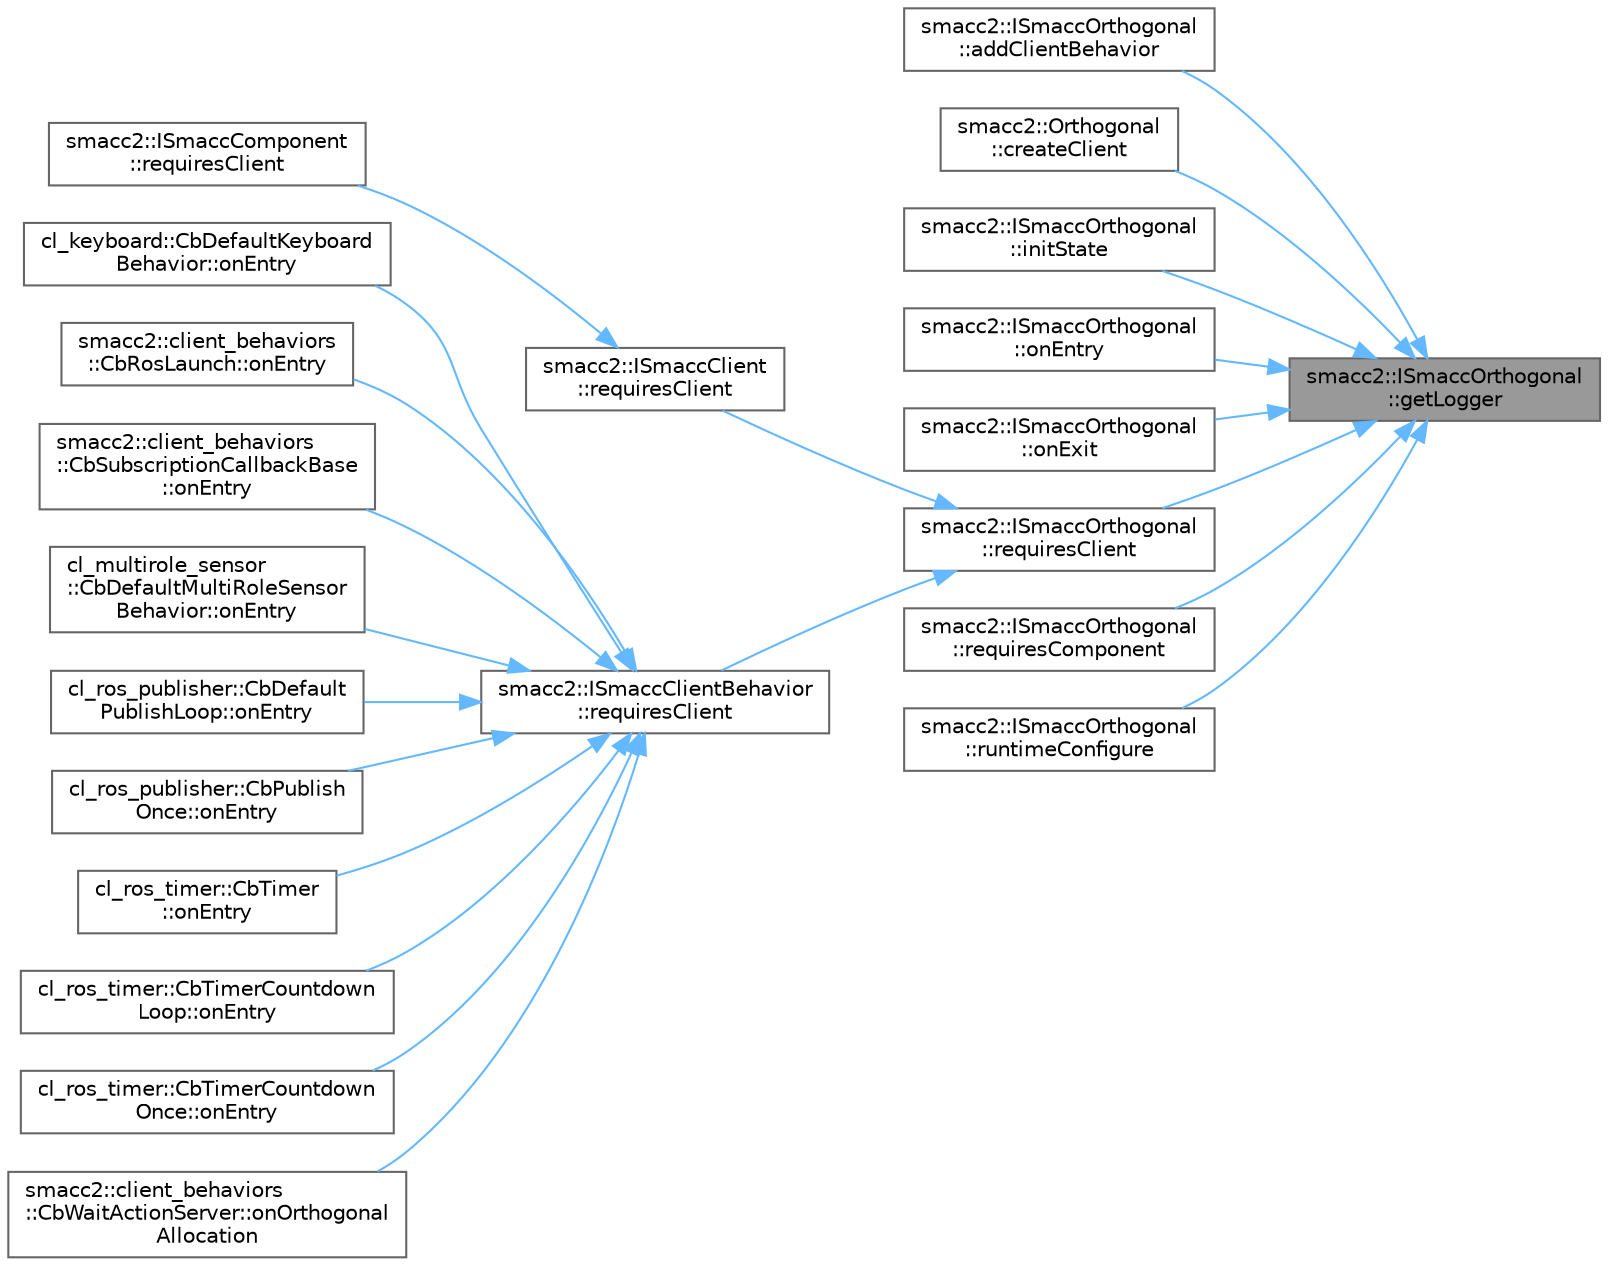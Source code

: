 digraph "smacc2::ISmaccOrthogonal::getLogger"
{
 // LATEX_PDF_SIZE
  bgcolor="transparent";
  edge [fontname=Helvetica,fontsize=10,labelfontname=Helvetica,labelfontsize=10];
  node [fontname=Helvetica,fontsize=10,shape=box,height=0.2,width=0.4];
  rankdir="RL";
  Node1 [label="smacc2::ISmaccOrthogonal\l::getLogger",height=0.2,width=0.4,color="gray40", fillcolor="grey60", style="filled", fontcolor="black",tooltip=" "];
  Node1 -> Node2 [dir="back",color="steelblue1",style="solid"];
  Node2 [label="smacc2::ISmaccOrthogonal\l::addClientBehavior",height=0.2,width=0.4,color="grey40", fillcolor="white", style="filled",URL="$classsmacc2_1_1ISmaccOrthogonal.html#ac0e6a9ac002395e3b405548ecae50620",tooltip=" "];
  Node1 -> Node3 [dir="back",color="steelblue1",style="solid"];
  Node3 [label="smacc2::Orthogonal\l::createClient",height=0.2,width=0.4,color="grey40", fillcolor="white", style="filled",URL="$classsmacc2_1_1Orthogonal.html#a73b1ab3d0a5ed0a597e8dffabcc2b8c0",tooltip=" "];
  Node1 -> Node4 [dir="back",color="steelblue1",style="solid"];
  Node4 [label="smacc2::ISmaccOrthogonal\l::initState",height=0.2,width=0.4,color="grey40", fillcolor="white", style="filled",URL="$classsmacc2_1_1ISmaccOrthogonal.html#ad4a171dc54e352c960a3bad943c168d0",tooltip=" "];
  Node1 -> Node5 [dir="back",color="steelblue1",style="solid"];
  Node5 [label="smacc2::ISmaccOrthogonal\l::onEntry",height=0.2,width=0.4,color="grey40", fillcolor="white", style="filled",URL="$classsmacc2_1_1ISmaccOrthogonal.html#ad4e78750ff27f2e86f6f5b07793c071f",tooltip=" "];
  Node1 -> Node6 [dir="back",color="steelblue1",style="solid"];
  Node6 [label="smacc2::ISmaccOrthogonal\l::onExit",height=0.2,width=0.4,color="grey40", fillcolor="white", style="filled",URL="$classsmacc2_1_1ISmaccOrthogonal.html#a1b33f38e1e947b1e93b4cc9c76f626cc",tooltip=" "];
  Node1 -> Node7 [dir="back",color="steelblue1",style="solid"];
  Node7 [label="smacc2::ISmaccOrthogonal\l::requiresClient",height=0.2,width=0.4,color="grey40", fillcolor="white", style="filled",URL="$classsmacc2_1_1ISmaccOrthogonal.html#ae3588b55b138744169785152d0f7bb65",tooltip=" "];
  Node7 -> Node8 [dir="back",color="steelblue1",style="solid"];
  Node8 [label="smacc2::ISmaccClient\l::requiresClient",height=0.2,width=0.4,color="grey40", fillcolor="white", style="filled",URL="$classsmacc2_1_1ISmaccClient.html#ae6e5eb70008b3a2bc42e42f5db5b55ab",tooltip=" "];
  Node8 -> Node9 [dir="back",color="steelblue1",style="solid"];
  Node9 [label="smacc2::ISmaccComponent\l::requiresClient",height=0.2,width=0.4,color="grey40", fillcolor="white", style="filled",URL="$classsmacc2_1_1ISmaccComponent.html#a5269f43605f1aa022d34bfeb220bc72c",tooltip=" "];
  Node7 -> Node10 [dir="back",color="steelblue1",style="solid"];
  Node10 [label="smacc2::ISmaccClientBehavior\l::requiresClient",height=0.2,width=0.4,color="grey40", fillcolor="white", style="filled",URL="$classsmacc2_1_1ISmaccClientBehavior.html#ad32d91e7aa6ac921b8d29610bd925244",tooltip=" "];
  Node10 -> Node11 [dir="back",color="steelblue1",style="solid"];
  Node11 [label="cl_keyboard::CbDefaultKeyboard\lBehavior::onEntry",height=0.2,width=0.4,color="grey40", fillcolor="white", style="filled",URL="$classcl__keyboard_1_1CbDefaultKeyboardBehavior.html#a06e49d8c78aeffecf74c27b05f529a3a",tooltip=" "];
  Node10 -> Node12 [dir="back",color="steelblue1",style="solid"];
  Node12 [label="smacc2::client_behaviors\l::CbRosLaunch::onEntry",height=0.2,width=0.4,color="grey40", fillcolor="white", style="filled",URL="$classsmacc2_1_1client__behaviors_1_1CbRosLaunch.html#aae95c9cde3fac627a2a753ccd3530973",tooltip=" "];
  Node10 -> Node13 [dir="back",color="steelblue1",style="solid"];
  Node13 [label="smacc2::client_behaviors\l::CbSubscriptionCallbackBase\l::onEntry",height=0.2,width=0.4,color="grey40", fillcolor="white", style="filled",URL="$classsmacc2_1_1client__behaviors_1_1CbSubscriptionCallbackBase.html#a6012d64247d5ccd219984a527a52cf86",tooltip=" "];
  Node10 -> Node14 [dir="back",color="steelblue1",style="solid"];
  Node14 [label="cl_multirole_sensor\l::CbDefaultMultiRoleSensor\lBehavior::onEntry",height=0.2,width=0.4,color="grey40", fillcolor="white", style="filled",URL="$classcl__multirole__sensor_1_1CbDefaultMultiRoleSensorBehavior.html#a54e7f0f2958ef2d7acd97dc33ec0d6de",tooltip=" "];
  Node10 -> Node15 [dir="back",color="steelblue1",style="solid"];
  Node15 [label="cl_ros_publisher::CbDefault\lPublishLoop::onEntry",height=0.2,width=0.4,color="grey40", fillcolor="white", style="filled",URL="$classcl__ros__publisher_1_1CbDefaultPublishLoop.html#a4dae42e78c718e91706f4880c3bd6101",tooltip=" "];
  Node10 -> Node16 [dir="back",color="steelblue1",style="solid"];
  Node16 [label="cl_ros_publisher::CbPublish\lOnce::onEntry",height=0.2,width=0.4,color="grey40", fillcolor="white", style="filled",URL="$classcl__ros__publisher_1_1CbPublishOnce.html#a9fe3e0012fc4f5e5df66142c97b0f88e",tooltip=" "];
  Node10 -> Node17 [dir="back",color="steelblue1",style="solid"];
  Node17 [label="cl_ros_timer::CbTimer\l::onEntry",height=0.2,width=0.4,color="grey40", fillcolor="white", style="filled",URL="$classcl__ros__timer_1_1CbTimer.html#aceba45e86271cf1b7333e2f42c246a38",tooltip=" "];
  Node10 -> Node18 [dir="back",color="steelblue1",style="solid"];
  Node18 [label="cl_ros_timer::CbTimerCountdown\lLoop::onEntry",height=0.2,width=0.4,color="grey40", fillcolor="white", style="filled",URL="$classcl__ros__timer_1_1CbTimerCountdownLoop.html#aa088f15db4fb2c307c86b30b2e1f7744",tooltip=" "];
  Node10 -> Node19 [dir="back",color="steelblue1",style="solid"];
  Node19 [label="cl_ros_timer::CbTimerCountdown\lOnce::onEntry",height=0.2,width=0.4,color="grey40", fillcolor="white", style="filled",URL="$classcl__ros__timer_1_1CbTimerCountdownOnce.html#a613662c4a4106ece0ce1dee198d1aba2",tooltip=" "];
  Node10 -> Node20 [dir="back",color="steelblue1",style="solid"];
  Node20 [label="smacc2::client_behaviors\l::CbWaitActionServer::onOrthogonal\lAllocation",height=0.2,width=0.4,color="grey40", fillcolor="white", style="filled",URL="$classsmacc2_1_1client__behaviors_1_1CbWaitActionServer.html#af97ece6300bd2064f390da03c94ddf0e",tooltip=" "];
  Node1 -> Node21 [dir="back",color="steelblue1",style="solid"];
  Node21 [label="smacc2::ISmaccOrthogonal\l::requiresComponent",height=0.2,width=0.4,color="grey40", fillcolor="white", style="filled",URL="$classsmacc2_1_1ISmaccOrthogonal.html#ab311d0a98b4f77a42b6eb691e98d496a",tooltip=" "];
  Node1 -> Node22 [dir="back",color="steelblue1",style="solid"];
  Node22 [label="smacc2::ISmaccOrthogonal\l::runtimeConfigure",height=0.2,width=0.4,color="grey40", fillcolor="white", style="filled",URL="$classsmacc2_1_1ISmaccOrthogonal.html#af160ffae149650b2be93b8e7625f0c39",tooltip=" "];
}
